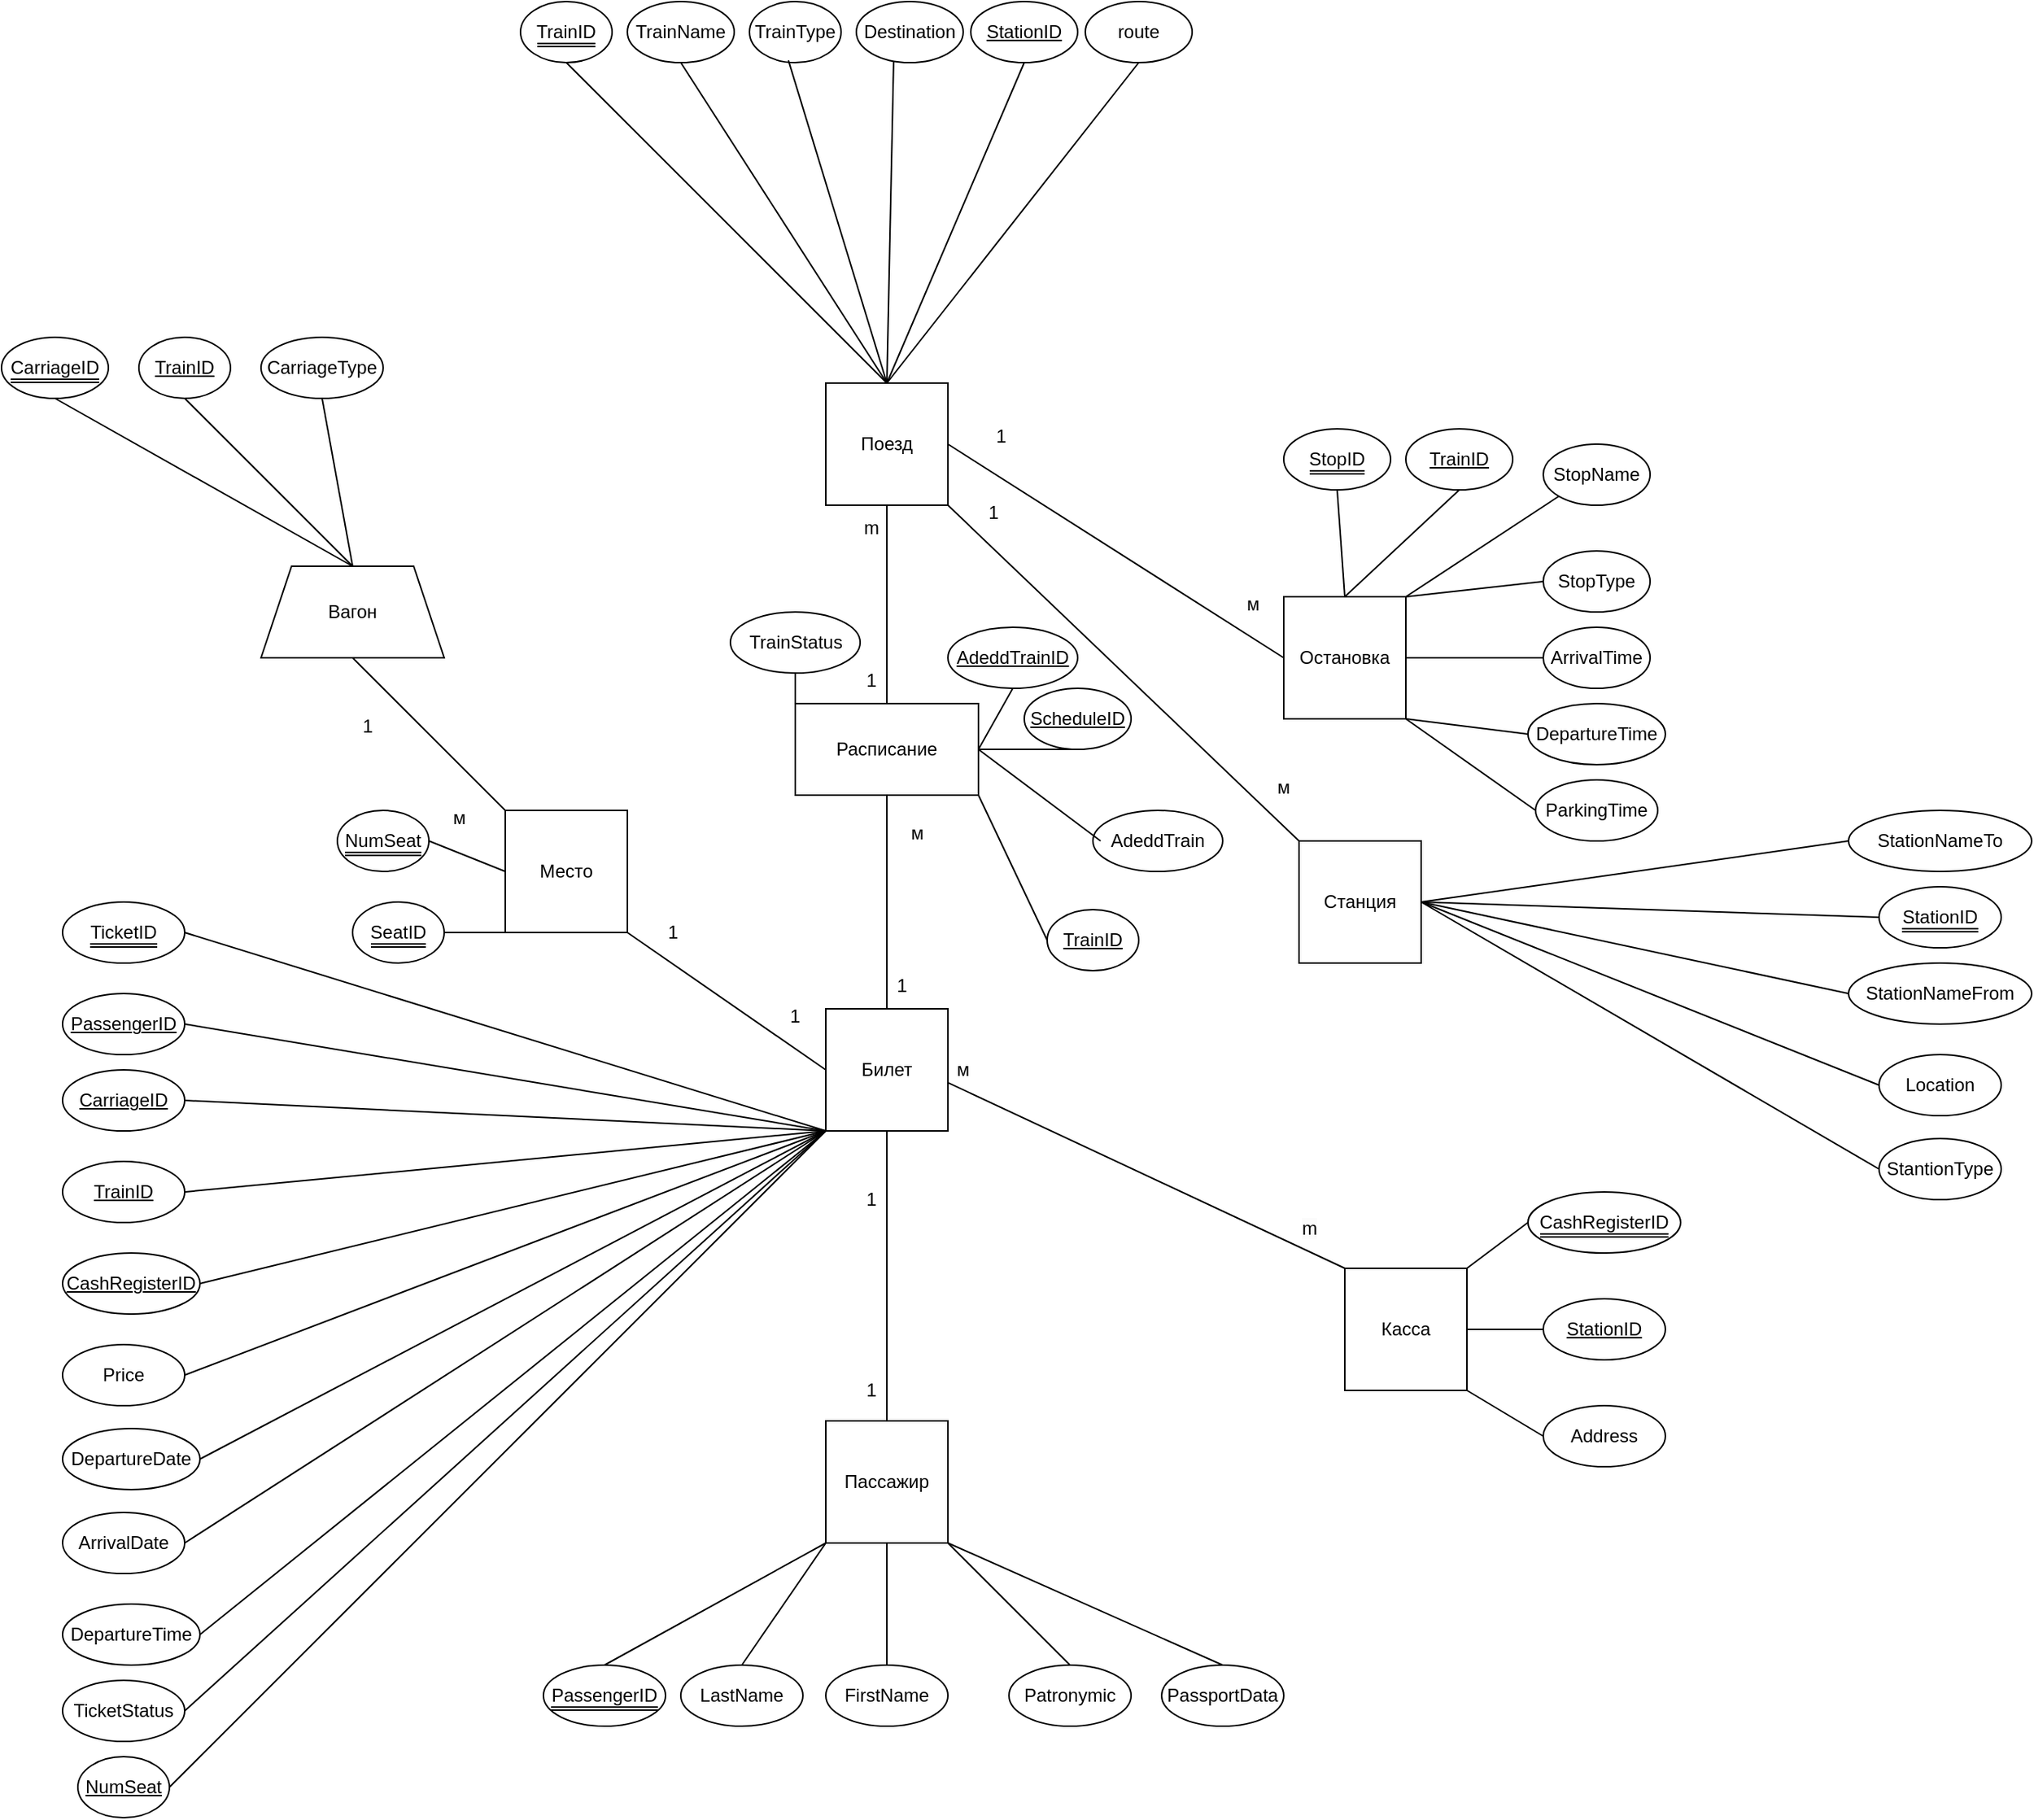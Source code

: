<mxfile version="21.3.0" type="device">
  <diagram name="Страница 1" id="U9eMBwSNaWhd92oO-qZ4">
    <mxGraphModel dx="755" dy="978" grid="1" gridSize="10" guides="1" tooltips="1" connect="1" arrows="1" fold="1" page="1" pageScale="1" pageWidth="2339" pageHeight="3300" math="0" shadow="0">
      <root>
        <mxCell id="0" />
        <mxCell id="1" parent="0" />
        <mxCell id="5m4GdKWQHqqGuJiY5jLK-1" value="Билет" style="whiteSpace=wrap;html=1;aspect=fixed;" parent="1" vertex="1">
          <mxGeometry x="1280" y="1110" width="80" height="80" as="geometry" />
        </mxCell>
        <mxCell id="5m4GdKWQHqqGuJiY5jLK-2" value="Касса" style="whiteSpace=wrap;html=1;aspect=fixed;" parent="1" vertex="1">
          <mxGeometry x="1620" y="1280" width="80" height="80" as="geometry" />
        </mxCell>
        <mxCell id="5m4GdKWQHqqGuJiY5jLK-5" value="Пассажир" style="whiteSpace=wrap;html=1;aspect=fixed;" parent="1" vertex="1">
          <mxGeometry x="1280" y="1380" width="80" height="80" as="geometry" />
        </mxCell>
        <mxCell id="5m4GdKWQHqqGuJiY5jLK-6" value="Поезд" style="whiteSpace=wrap;html=1;aspect=fixed;" parent="1" vertex="1">
          <mxGeometry x="1280" y="700" width="80" height="80" as="geometry" />
        </mxCell>
        <mxCell id="5m4GdKWQHqqGuJiY5jLK-8" value="" style="endArrow=none;html=1;rounded=0;entryX=0.995;entryY=0.602;entryDx=0;entryDy=0;exitX=0;exitY=0;exitDx=0;exitDy=0;entryPerimeter=0;" parent="1" source="5m4GdKWQHqqGuJiY5jLK-2" target="5m4GdKWQHqqGuJiY5jLK-1" edge="1">
          <mxGeometry width="50" height="50" relative="1" as="geometry">
            <mxPoint x="1220" y="1140" as="sourcePoint" />
            <mxPoint x="1270" y="1090" as="targetPoint" />
          </mxGeometry>
        </mxCell>
        <mxCell id="5m4GdKWQHqqGuJiY5jLK-11" value="" style="endArrow=none;html=1;rounded=0;entryX=0.5;entryY=1;entryDx=0;entryDy=0;exitX=0.5;exitY=0;exitDx=0;exitDy=0;" parent="1" source="5m4GdKWQHqqGuJiY5jLK-1" target="5m4GdKWQHqqGuJiY5jLK-6" edge="1">
          <mxGeometry width="50" height="50" relative="1" as="geometry">
            <mxPoint x="1220" y="1320" as="sourcePoint" />
            <mxPoint x="1270" y="1270" as="targetPoint" />
          </mxGeometry>
        </mxCell>
        <mxCell id="5m4GdKWQHqqGuJiY5jLK-12" value="Остановка" style="whiteSpace=wrap;html=1;aspect=fixed;" parent="1" vertex="1">
          <mxGeometry x="1580" y="840" width="80" height="80" as="geometry" />
        </mxCell>
        <mxCell id="5m4GdKWQHqqGuJiY5jLK-14" value="" style="endArrow=none;html=1;rounded=0;entryX=1;entryY=0.5;entryDx=0;entryDy=0;exitX=0;exitY=0.5;exitDx=0;exitDy=0;" parent="1" source="5m4GdKWQHqqGuJiY5jLK-12" target="5m4GdKWQHqqGuJiY5jLK-6" edge="1">
          <mxGeometry width="50" height="50" relative="1" as="geometry">
            <mxPoint x="1350" y="1190" as="sourcePoint" />
            <mxPoint x="1400" y="1140" as="targetPoint" />
          </mxGeometry>
        </mxCell>
        <mxCell id="5m4GdKWQHqqGuJiY5jLK-16" value="" style="endArrow=none;html=1;rounded=0;entryX=0.5;entryY=1;entryDx=0;entryDy=0;exitX=0.5;exitY=0;exitDx=0;exitDy=0;" parent="1" source="5m4GdKWQHqqGuJiY5jLK-5" target="5m4GdKWQHqqGuJiY5jLK-1" edge="1">
          <mxGeometry width="50" height="50" relative="1" as="geometry">
            <mxPoint x="1310" y="1220" as="sourcePoint" />
            <mxPoint x="1360" y="1170" as="targetPoint" />
          </mxGeometry>
        </mxCell>
        <mxCell id="5m4GdKWQHqqGuJiY5jLK-18" value="Станция" style="whiteSpace=wrap;html=1;aspect=fixed;" parent="1" vertex="1">
          <mxGeometry x="1590" y="1000" width="80" height="80" as="geometry" />
        </mxCell>
        <mxCell id="5m4GdKWQHqqGuJiY5jLK-22" value="" style="endArrow=none;html=1;rounded=0;entryX=0;entryY=0.5;entryDx=0;entryDy=0;exitX=1;exitY=1;exitDx=0;exitDy=0;" parent="1" source="5m4GdKWQHqqGuJiY5jLK-162" target="5m4GdKWQHqqGuJiY5jLK-1" edge="1">
          <mxGeometry width="50" height="50" relative="1" as="geometry">
            <mxPoint x="1020.0" y="920" as="sourcePoint" />
            <mxPoint x="1460" y="1100" as="targetPoint" />
          </mxGeometry>
        </mxCell>
        <mxCell id="5m4GdKWQHqqGuJiY5jLK-23" value="" style="endArrow=none;html=1;rounded=0;entryX=1;entryY=1;entryDx=0;entryDy=0;exitX=0;exitY=0;exitDx=0;exitDy=0;" parent="1" source="5m4GdKWQHqqGuJiY5jLK-18" target="5m4GdKWQHqqGuJiY5jLK-6" edge="1">
          <mxGeometry width="50" height="50" relative="1" as="geometry">
            <mxPoint x="1410" y="1150" as="sourcePoint" />
            <mxPoint x="1460" y="1100" as="targetPoint" />
          </mxGeometry>
        </mxCell>
        <mxCell id="5m4GdKWQHqqGuJiY5jLK-24" value="&lt;span style=&quot;border-bottom: 3px double;&lt;br/&gt;&quot;&gt;TrainID&lt;/span&gt;" style="ellipse;whiteSpace=wrap;html=1;strokeColor=default;" parent="1" vertex="1">
          <mxGeometry x="1080" y="450" width="60" height="40" as="geometry" />
        </mxCell>
        <mxCell id="5m4GdKWQHqqGuJiY5jLK-26" value="TrainName" style="ellipse;whiteSpace=wrap;html=1;" parent="1" vertex="1">
          <mxGeometry x="1150" y="450" width="70" height="40" as="geometry" />
        </mxCell>
        <mxCell id="5m4GdKWQHqqGuJiY5jLK-27" value="TrainType" style="ellipse;whiteSpace=wrap;html=1;" parent="1" vertex="1">
          <mxGeometry x="1230" y="450" width="60" height="40" as="geometry" />
        </mxCell>
        <mxCell id="5m4GdKWQHqqGuJiY5jLK-28" value="Destination" style="ellipse;whiteSpace=wrap;html=1;" parent="1" vertex="1">
          <mxGeometry x="1300" y="450" width="70" height="40" as="geometry" />
        </mxCell>
        <mxCell id="5m4GdKWQHqqGuJiY5jLK-29" value="" style="endArrow=none;html=1;rounded=0;entryX=0.5;entryY=1;entryDx=0;entryDy=0;exitX=0.5;exitY=0;exitDx=0;exitDy=0;" parent="1" source="5m4GdKWQHqqGuJiY5jLK-6" target="5m4GdKWQHqqGuJiY5jLK-26" edge="1">
          <mxGeometry width="50" height="50" relative="1" as="geometry">
            <mxPoint x="1300" y="760" as="sourcePoint" />
            <mxPoint x="1350" y="710" as="targetPoint" />
          </mxGeometry>
        </mxCell>
        <mxCell id="5m4GdKWQHqqGuJiY5jLK-30" value="" style="endArrow=none;html=1;rounded=0;entryX=0.5;entryY=1;entryDx=0;entryDy=0;exitX=0.5;exitY=0;exitDx=0;exitDy=0;" parent="1" source="5m4GdKWQHqqGuJiY5jLK-6" target="5m4GdKWQHqqGuJiY5jLK-24" edge="1">
          <mxGeometry width="50" height="50" relative="1" as="geometry">
            <mxPoint x="1320" y="840" as="sourcePoint" />
            <mxPoint x="1360" y="720" as="targetPoint" />
          </mxGeometry>
        </mxCell>
        <mxCell id="5m4GdKWQHqqGuJiY5jLK-31" value="" style="endArrow=none;html=1;rounded=0;entryX=0.425;entryY=0.964;entryDx=0;entryDy=0;entryPerimeter=0;exitX=0.5;exitY=0;exitDx=0;exitDy=0;" parent="1" source="5m4GdKWQHqqGuJiY5jLK-6" target="5m4GdKWQHqqGuJiY5jLK-27" edge="1">
          <mxGeometry width="50" height="50" relative="1" as="geometry">
            <mxPoint x="1320" y="780" as="sourcePoint" />
            <mxPoint x="1370" y="730" as="targetPoint" />
          </mxGeometry>
        </mxCell>
        <mxCell id="5m4GdKWQHqqGuJiY5jLK-32" value="" style="endArrow=none;html=1;rounded=0;entryX=0.349;entryY=0.982;entryDx=0;entryDy=0;entryPerimeter=0;exitX=0.5;exitY=0;exitDx=0;exitDy=0;" parent="1" source="5m4GdKWQHqqGuJiY5jLK-6" target="5m4GdKWQHqqGuJiY5jLK-28" edge="1">
          <mxGeometry width="50" height="50" relative="1" as="geometry">
            <mxPoint x="1330" y="790" as="sourcePoint" />
            <mxPoint x="1380" y="740" as="targetPoint" />
          </mxGeometry>
        </mxCell>
        <mxCell id="5m4GdKWQHqqGuJiY5jLK-34" value="&lt;u&gt;TrainID&lt;/u&gt;" style="ellipse;whiteSpace=wrap;html=1;" parent="1" vertex="1">
          <mxGeometry x="830" y="670" width="60" height="40" as="geometry" />
        </mxCell>
        <mxCell id="5m4GdKWQHqqGuJiY5jLK-35" value="&lt;span style=&quot;border-bottom: 3px double;&lt;br/&gt;&quot;&gt;CarriageID&lt;/span&gt;" style="ellipse;whiteSpace=wrap;html=1;" parent="1" vertex="1">
          <mxGeometry x="740" y="670" width="70" height="40" as="geometry" />
        </mxCell>
        <mxCell id="5m4GdKWQHqqGuJiY5jLK-36" value="CarriageType" style="ellipse;whiteSpace=wrap;html=1;" parent="1" vertex="1">
          <mxGeometry x="910" y="670" width="80" height="40" as="geometry" />
        </mxCell>
        <mxCell id="5m4GdKWQHqqGuJiY5jLK-37" value="&lt;span style=&quot;border-bottom: 3px double;&lt;br/&gt;&quot;&gt;NumSeat&lt;/span&gt;" style="ellipse;whiteSpace=wrap;html=1;" parent="1" vertex="1">
          <mxGeometry x="960" y="980" width="60" height="40" as="geometry" />
        </mxCell>
        <mxCell id="5m4GdKWQHqqGuJiY5jLK-38" value="" style="endArrow=none;html=1;rounded=0;entryX=0.5;entryY=1;entryDx=0;entryDy=0;exitX=0.5;exitY=0;exitDx=0;exitDy=0;" parent="1" source="5m4GdKWQHqqGuJiY5jLK-136" target="5m4GdKWQHqqGuJiY5jLK-35" edge="1">
          <mxGeometry width="50" height="50" relative="1" as="geometry">
            <mxPoint x="960" y="840" as="sourcePoint" />
            <mxPoint x="1010" y="790" as="targetPoint" />
          </mxGeometry>
        </mxCell>
        <mxCell id="5m4GdKWQHqqGuJiY5jLK-39" value="" style="endArrow=none;html=1;rounded=0;entryX=0.5;entryY=1;entryDx=0;entryDy=0;exitX=0.5;exitY=0;exitDx=0;exitDy=0;" parent="1" source="5m4GdKWQHqqGuJiY5jLK-136" target="5m4GdKWQHqqGuJiY5jLK-34" edge="1">
          <mxGeometry width="50" height="50" relative="1" as="geometry">
            <mxPoint x="970" y="850" as="sourcePoint" />
            <mxPoint x="1020" y="800" as="targetPoint" />
          </mxGeometry>
        </mxCell>
        <mxCell id="5m4GdKWQHqqGuJiY5jLK-40" value="" style="endArrow=none;html=1;rounded=0;entryX=0.5;entryY=1;entryDx=0;entryDy=0;exitX=0.5;exitY=0;exitDx=0;exitDy=0;" parent="1" source="5m4GdKWQHqqGuJiY5jLK-136" target="5m4GdKWQHqqGuJiY5jLK-36" edge="1">
          <mxGeometry width="50" height="50" relative="1" as="geometry">
            <mxPoint x="980" y="860" as="sourcePoint" />
            <mxPoint x="1030" y="810" as="targetPoint" />
          </mxGeometry>
        </mxCell>
        <mxCell id="5m4GdKWQHqqGuJiY5jLK-41" value="" style="endArrow=none;html=1;rounded=0;entryX=1;entryY=0.5;entryDx=0;entryDy=0;exitX=0;exitY=0.5;exitDx=0;exitDy=0;" parent="1" source="5m4GdKWQHqqGuJiY5jLK-162" target="5m4GdKWQHqqGuJiY5jLK-37" edge="1">
          <mxGeometry width="50" height="50" relative="1" as="geometry">
            <mxPoint x="990" y="870" as="sourcePoint" />
            <mxPoint x="1040" y="820" as="targetPoint" />
          </mxGeometry>
        </mxCell>
        <mxCell id="5m4GdKWQHqqGuJiY5jLK-43" value="&lt;span style=&quot;border-bottom: 3px double;&lt;br/&gt;&quot;&gt;StopID&lt;/span&gt;" style="ellipse;whiteSpace=wrap;html=1;" parent="1" vertex="1">
          <mxGeometry x="1580" y="730" width="70" height="40" as="geometry" />
        </mxCell>
        <mxCell id="5m4GdKWQHqqGuJiY5jLK-44" value="StopName" style="ellipse;whiteSpace=wrap;html=1;" parent="1" vertex="1">
          <mxGeometry x="1750" y="740" width="70" height="40" as="geometry" />
        </mxCell>
        <mxCell id="5m4GdKWQHqqGuJiY5jLK-45" value="&lt;u&gt;TrainID&lt;/u&gt;" style="ellipse;whiteSpace=wrap;html=1;" parent="1" vertex="1">
          <mxGeometry x="1660" y="730" width="70" height="40" as="geometry" />
        </mxCell>
        <mxCell id="5m4GdKWQHqqGuJiY5jLK-46" value="StopType" style="ellipse;whiteSpace=wrap;html=1;" parent="1" vertex="1">
          <mxGeometry x="1750" y="810" width="70" height="40" as="geometry" />
        </mxCell>
        <mxCell id="5m4GdKWQHqqGuJiY5jLK-47" value="ArrivalTime" style="ellipse;whiteSpace=wrap;html=1;" parent="1" vertex="1">
          <mxGeometry x="1750" y="860" width="70" height="40" as="geometry" />
        </mxCell>
        <mxCell id="5m4GdKWQHqqGuJiY5jLK-48" value="ParkingTime" style="ellipse;whiteSpace=wrap;html=1;" parent="1" vertex="1">
          <mxGeometry x="1745" y="960" width="80" height="40" as="geometry" />
        </mxCell>
        <mxCell id="5m4GdKWQHqqGuJiY5jLK-49" value="DepartureTime" style="ellipse;whiteSpace=wrap;html=1;" parent="1" vertex="1">
          <mxGeometry x="1740" y="910" width="90" height="40" as="geometry" />
        </mxCell>
        <mxCell id="5m4GdKWQHqqGuJiY5jLK-51" value="" style="endArrow=none;html=1;rounded=0;entryX=0.5;entryY=1;entryDx=0;entryDy=0;exitX=0.5;exitY=0;exitDx=0;exitDy=0;" parent="1" source="5m4GdKWQHqqGuJiY5jLK-12" target="5m4GdKWQHqqGuJiY5jLK-43" edge="1">
          <mxGeometry width="50" height="50" relative="1" as="geometry">
            <mxPoint x="1670" y="920" as="sourcePoint" />
            <mxPoint x="1720" y="870" as="targetPoint" />
          </mxGeometry>
        </mxCell>
        <mxCell id="5m4GdKWQHqqGuJiY5jLK-52" value="" style="endArrow=none;html=1;rounded=0;entryX=0.5;entryY=1;entryDx=0;entryDy=0;exitX=0.5;exitY=0;exitDx=0;exitDy=0;" parent="1" source="5m4GdKWQHqqGuJiY5jLK-12" target="5m4GdKWQHqqGuJiY5jLK-45" edge="1">
          <mxGeometry width="50" height="50" relative="1" as="geometry">
            <mxPoint x="1680" y="930" as="sourcePoint" />
            <mxPoint x="1730" y="880" as="targetPoint" />
          </mxGeometry>
        </mxCell>
        <mxCell id="5m4GdKWQHqqGuJiY5jLK-53" value="" style="endArrow=none;html=1;rounded=0;entryX=0;entryY=1;entryDx=0;entryDy=0;exitX=1;exitY=0;exitDx=0;exitDy=0;" parent="1" source="5m4GdKWQHqqGuJiY5jLK-12" target="5m4GdKWQHqqGuJiY5jLK-44" edge="1">
          <mxGeometry width="50" height="50" relative="1" as="geometry">
            <mxPoint x="1690" y="933" as="sourcePoint" />
            <mxPoint x="1740" y="883" as="targetPoint" />
          </mxGeometry>
        </mxCell>
        <mxCell id="5m4GdKWQHqqGuJiY5jLK-54" value="" style="endArrow=none;html=1;rounded=0;entryX=0;entryY=0.5;entryDx=0;entryDy=0;exitX=1;exitY=0.5;exitDx=0;exitDy=0;" parent="1" source="5m4GdKWQHqqGuJiY5jLK-12" target="5m4GdKWQHqqGuJiY5jLK-47" edge="1">
          <mxGeometry width="50" height="50" relative="1" as="geometry">
            <mxPoint x="1700" y="950" as="sourcePoint" />
            <mxPoint x="1750" y="900" as="targetPoint" />
          </mxGeometry>
        </mxCell>
        <mxCell id="5m4GdKWQHqqGuJiY5jLK-55" value="" style="endArrow=none;html=1;rounded=0;entryX=0;entryY=0.5;entryDx=0;entryDy=0;exitX=1;exitY=1;exitDx=0;exitDy=0;" parent="1" source="5m4GdKWQHqqGuJiY5jLK-12" target="5m4GdKWQHqqGuJiY5jLK-49" edge="1">
          <mxGeometry width="50" height="50" relative="1" as="geometry">
            <mxPoint x="1710" y="960" as="sourcePoint" />
            <mxPoint x="1760" y="910" as="targetPoint" />
          </mxGeometry>
        </mxCell>
        <mxCell id="5m4GdKWQHqqGuJiY5jLK-56" value="" style="endArrow=none;html=1;rounded=0;entryX=0;entryY=0.5;entryDx=0;entryDy=0;exitX=1;exitY=0;exitDx=0;exitDy=0;" parent="1" source="5m4GdKWQHqqGuJiY5jLK-12" target="5m4GdKWQHqqGuJiY5jLK-46" edge="1">
          <mxGeometry width="50" height="50" relative="1" as="geometry">
            <mxPoint x="1680" y="860" as="sourcePoint" />
            <mxPoint x="1730" y="810" as="targetPoint" />
          </mxGeometry>
        </mxCell>
        <mxCell id="5m4GdKWQHqqGuJiY5jLK-57" value="" style="endArrow=none;html=1;rounded=0;entryX=0;entryY=0.5;entryDx=0;entryDy=0;exitX=1;exitY=1;exitDx=0;exitDy=0;" parent="1" source="5m4GdKWQHqqGuJiY5jLK-12" target="5m4GdKWQHqqGuJiY5jLK-48" edge="1">
          <mxGeometry width="50" height="50" relative="1" as="geometry">
            <mxPoint x="1660" y="930" as="sourcePoint" />
            <mxPoint x="1710" y="910" as="targetPoint" />
          </mxGeometry>
        </mxCell>
        <mxCell id="5m4GdKWQHqqGuJiY5jLK-59" value="&lt;span style=&quot;border-bottom: 3px double;&lt;br/&gt;&quot;&gt;StationID&lt;/span&gt;" style="ellipse;whiteSpace=wrap;html=1;" parent="1" vertex="1">
          <mxGeometry x="1970" y="1030" width="80" height="40" as="geometry" />
        </mxCell>
        <mxCell id="5m4GdKWQHqqGuJiY5jLK-60" value="StationNameFrom" style="ellipse;whiteSpace=wrap;html=1;" parent="1" vertex="1">
          <mxGeometry x="1950" y="1080" width="120" height="40" as="geometry" />
        </mxCell>
        <mxCell id="5m4GdKWQHqqGuJiY5jLK-61" value="Location" style="ellipse;whiteSpace=wrap;html=1;" parent="1" vertex="1">
          <mxGeometry x="1970" y="1140" width="80" height="40" as="geometry" />
        </mxCell>
        <mxCell id="5m4GdKWQHqqGuJiY5jLK-62" value="" style="endArrow=none;html=1;rounded=0;entryX=0;entryY=0.5;entryDx=0;entryDy=0;exitX=1;exitY=0.5;exitDx=0;exitDy=0;" parent="1" source="5m4GdKWQHqqGuJiY5jLK-18" target="5m4GdKWQHqqGuJiY5jLK-59" edge="1">
          <mxGeometry width="50" height="50" relative="1" as="geometry">
            <mxPoint x="1640" y="1130" as="sourcePoint" />
            <mxPoint x="1690" y="1080" as="targetPoint" />
          </mxGeometry>
        </mxCell>
        <mxCell id="5m4GdKWQHqqGuJiY5jLK-63" value="" style="endArrow=none;html=1;rounded=0;entryX=0;entryY=0.5;entryDx=0;entryDy=0;exitX=1;exitY=0.5;exitDx=0;exitDy=0;" parent="1" source="5m4GdKWQHqqGuJiY5jLK-18" target="5m4GdKWQHqqGuJiY5jLK-60" edge="1">
          <mxGeometry width="50" height="50" relative="1" as="geometry">
            <mxPoint x="1650" y="1140" as="sourcePoint" />
            <mxPoint x="1700" y="1090" as="targetPoint" />
          </mxGeometry>
        </mxCell>
        <mxCell id="5m4GdKWQHqqGuJiY5jLK-64" value="" style="endArrow=none;html=1;rounded=0;entryX=0;entryY=0.5;entryDx=0;entryDy=0;exitX=1;exitY=0.5;exitDx=0;exitDy=0;" parent="1" source="5m4GdKWQHqqGuJiY5jLK-18" target="5m4GdKWQHqqGuJiY5jLK-61" edge="1">
          <mxGeometry width="50" height="50" relative="1" as="geometry">
            <mxPoint x="1660" y="1150" as="sourcePoint" />
            <mxPoint x="1710" y="1100" as="targetPoint" />
          </mxGeometry>
        </mxCell>
        <mxCell id="5m4GdKWQHqqGuJiY5jLK-67" value="&lt;u&gt;StationID&lt;/u&gt;" style="ellipse;whiteSpace=wrap;html=1;" parent="1" vertex="1">
          <mxGeometry x="1750" y="1300" width="80" height="40" as="geometry" />
        </mxCell>
        <mxCell id="5m4GdKWQHqqGuJiY5jLK-68" value="&lt;span style=&quot;border-bottom: 3px double;&lt;br/&gt;&quot;&gt;CashRegisterID&lt;/span&gt;" style="ellipse;whiteSpace=wrap;html=1;" parent="1" vertex="1">
          <mxGeometry x="1740" y="1230" width="100" height="40" as="geometry" />
        </mxCell>
        <mxCell id="5m4GdKWQHqqGuJiY5jLK-69" value="Address" style="ellipse;whiteSpace=wrap;html=1;" parent="1" vertex="1">
          <mxGeometry x="1750" y="1370" width="80" height="40" as="geometry" />
        </mxCell>
        <mxCell id="5m4GdKWQHqqGuJiY5jLK-70" value="" style="endArrow=none;html=1;rounded=0;entryX=0;entryY=0.5;entryDx=0;entryDy=0;" parent="1" target="5m4GdKWQHqqGuJiY5jLK-68" edge="1">
          <mxGeometry width="50" height="50" relative="1" as="geometry">
            <mxPoint x="1700" y="1280" as="sourcePoint" />
            <mxPoint x="1660" y="1250" as="targetPoint" />
          </mxGeometry>
        </mxCell>
        <mxCell id="5m4GdKWQHqqGuJiY5jLK-71" value="" style="endArrow=none;html=1;rounded=0;entryX=0;entryY=0.5;entryDx=0;entryDy=0;exitX=1;exitY=0.5;exitDx=0;exitDy=0;" parent="1" target="5m4GdKWQHqqGuJiY5jLK-67" edge="1">
          <mxGeometry width="50" height="50" relative="1" as="geometry">
            <mxPoint x="1700" y="1320" as="sourcePoint" />
            <mxPoint x="1670" y="1260" as="targetPoint" />
          </mxGeometry>
        </mxCell>
        <mxCell id="5m4GdKWQHqqGuJiY5jLK-72" value="" style="endArrow=none;html=1;rounded=0;entryX=0;entryY=0.5;entryDx=0;entryDy=0;exitX=1;exitY=1;exitDx=0;exitDy=0;" parent="1" target="5m4GdKWQHqqGuJiY5jLK-69" edge="1">
          <mxGeometry width="50" height="50" relative="1" as="geometry">
            <mxPoint x="1700" y="1360" as="sourcePoint" />
            <mxPoint x="1680" y="1270" as="targetPoint" />
          </mxGeometry>
        </mxCell>
        <mxCell id="5m4GdKWQHqqGuJiY5jLK-73" value="PassportData" style="ellipse;whiteSpace=wrap;html=1;" parent="1" vertex="1">
          <mxGeometry x="1500" y="1540" width="80" height="40" as="geometry" />
        </mxCell>
        <mxCell id="5m4GdKWQHqqGuJiY5jLK-74" value="&lt;span style=&quot;border-bottom: 3px double;&lt;br/&gt;&quot;&gt;PassengerID&lt;/span&gt;" style="ellipse;whiteSpace=wrap;html=1;" parent="1" vertex="1">
          <mxGeometry x="1095" y="1540" width="80" height="40" as="geometry" />
        </mxCell>
        <mxCell id="5m4GdKWQHqqGuJiY5jLK-75" value="LastName" style="ellipse;whiteSpace=wrap;html=1;" parent="1" vertex="1">
          <mxGeometry x="1185" y="1540" width="80" height="40" as="geometry" />
        </mxCell>
        <mxCell id="5m4GdKWQHqqGuJiY5jLK-76" value="FirstName" style="ellipse;whiteSpace=wrap;html=1;" parent="1" vertex="1">
          <mxGeometry x="1280" y="1540" width="80" height="40" as="geometry" />
        </mxCell>
        <mxCell id="5m4GdKWQHqqGuJiY5jLK-77" value="Patronymic" style="ellipse;whiteSpace=wrap;html=1;" parent="1" vertex="1">
          <mxGeometry x="1400" y="1540" width="80" height="40" as="geometry" />
        </mxCell>
        <mxCell id="5m4GdKWQHqqGuJiY5jLK-78" value="" style="endArrow=none;html=1;rounded=0;entryX=0;entryY=1;entryDx=0;entryDy=0;exitX=0.5;exitY=0;exitDx=0;exitDy=0;" parent="1" source="5m4GdKWQHqqGuJiY5jLK-74" target="5m4GdKWQHqqGuJiY5jLK-5" edge="1">
          <mxGeometry width="50" height="50" relative="1" as="geometry">
            <mxPoint x="1150" y="1450" as="sourcePoint" />
            <mxPoint x="1200" y="1400" as="targetPoint" />
          </mxGeometry>
        </mxCell>
        <mxCell id="5m4GdKWQHqqGuJiY5jLK-79" value="" style="endArrow=none;html=1;rounded=0;entryX=0;entryY=1;entryDx=0;entryDy=0;exitX=0.5;exitY=0;exitDx=0;exitDy=0;" parent="1" source="5m4GdKWQHqqGuJiY5jLK-75" target="5m4GdKWQHqqGuJiY5jLK-5" edge="1">
          <mxGeometry width="50" height="50" relative="1" as="geometry">
            <mxPoint x="1215" y="1450" as="sourcePoint" />
            <mxPoint x="1265" y="1400" as="targetPoint" />
          </mxGeometry>
        </mxCell>
        <mxCell id="5m4GdKWQHqqGuJiY5jLK-80" value="" style="endArrow=none;html=1;rounded=0;entryX=0.5;entryY=1;entryDx=0;entryDy=0;exitX=0.5;exitY=0;exitDx=0;exitDy=0;" parent="1" source="5m4GdKWQHqqGuJiY5jLK-76" target="5m4GdKWQHqqGuJiY5jLK-5" edge="1">
          <mxGeometry width="50" height="50" relative="1" as="geometry">
            <mxPoint x="1170" y="1470" as="sourcePoint" />
            <mxPoint x="1220" y="1420" as="targetPoint" />
          </mxGeometry>
        </mxCell>
        <mxCell id="5m4GdKWQHqqGuJiY5jLK-81" value="" style="endArrow=none;html=1;rounded=0;entryX=1;entryY=1;entryDx=0;entryDy=0;exitX=0.5;exitY=0;exitDx=0;exitDy=0;" parent="1" source="5m4GdKWQHqqGuJiY5jLK-77" target="5m4GdKWQHqqGuJiY5jLK-5" edge="1">
          <mxGeometry width="50" height="50" relative="1" as="geometry">
            <mxPoint x="1180" y="1480" as="sourcePoint" />
            <mxPoint x="1230" y="1430" as="targetPoint" />
          </mxGeometry>
        </mxCell>
        <mxCell id="5m4GdKWQHqqGuJiY5jLK-82" value="" style="endArrow=none;html=1;rounded=0;entryX=1;entryY=1;entryDx=0;entryDy=0;exitX=0.5;exitY=0;exitDx=0;exitDy=0;" parent="1" source="5m4GdKWQHqqGuJiY5jLK-73" target="5m4GdKWQHqqGuJiY5jLK-5" edge="1">
          <mxGeometry width="50" height="50" relative="1" as="geometry">
            <mxPoint x="1190" y="1490" as="sourcePoint" />
            <mxPoint x="1240" y="1440" as="targetPoint" />
          </mxGeometry>
        </mxCell>
        <mxCell id="5m4GdKWQHqqGuJiY5jLK-83" value="&lt;span style=&quot;border-bottom: 3px double;&lt;br/&gt;&quot;&gt;TicketID&lt;/span&gt;" style="ellipse;whiteSpace=wrap;html=1;" parent="1" vertex="1">
          <mxGeometry x="780" y="1040" width="80" height="40" as="geometry" />
        </mxCell>
        <mxCell id="5m4GdKWQHqqGuJiY5jLK-84" value="&lt;u&gt;PassengerID&lt;/u&gt;" style="ellipse;whiteSpace=wrap;html=1;" parent="1" vertex="1">
          <mxGeometry x="780" y="1100" width="80" height="40" as="geometry" />
        </mxCell>
        <mxCell id="5m4GdKWQHqqGuJiY5jLK-85" value="&lt;u&gt;CarriageID&lt;/u&gt;" style="ellipse;whiteSpace=wrap;html=1;" parent="1" vertex="1">
          <mxGeometry x="780" y="1150" width="80" height="40" as="geometry" />
        </mxCell>
        <mxCell id="5m4GdKWQHqqGuJiY5jLK-86" value="DepartureTime" style="ellipse;whiteSpace=wrap;html=1;" parent="1" vertex="1">
          <mxGeometry x="780" y="1500" width="90" height="40" as="geometry" />
        </mxCell>
        <mxCell id="5m4GdKWQHqqGuJiY5jLK-87" value="ArrivalDate" style="ellipse;whiteSpace=wrap;html=1;" parent="1" vertex="1">
          <mxGeometry x="780" y="1440" width="80" height="40" as="geometry" />
        </mxCell>
        <mxCell id="5m4GdKWQHqqGuJiY5jLK-88" value="DepartureDate" style="ellipse;whiteSpace=wrap;html=1;" parent="1" vertex="1">
          <mxGeometry x="780" y="1385" width="90" height="40" as="geometry" />
        </mxCell>
        <mxCell id="5m4GdKWQHqqGuJiY5jLK-89" value="&lt;u&gt;TrainID&lt;/u&gt;" style="ellipse;whiteSpace=wrap;html=1;" parent="1" vertex="1">
          <mxGeometry x="780" y="1210" width="80" height="40" as="geometry" />
        </mxCell>
        <mxCell id="5m4GdKWQHqqGuJiY5jLK-90" value="&lt;u&gt;CashRegisterID&lt;/u&gt;" style="ellipse;whiteSpace=wrap;html=1;" parent="1" vertex="1">
          <mxGeometry x="780" y="1270" width="90" height="40" as="geometry" />
        </mxCell>
        <mxCell id="5m4GdKWQHqqGuJiY5jLK-91" value="Price" style="ellipse;whiteSpace=wrap;html=1;" parent="1" vertex="1">
          <mxGeometry x="780" y="1330" width="80" height="40" as="geometry" />
        </mxCell>
        <mxCell id="5m4GdKWQHqqGuJiY5jLK-92" value="" style="endArrow=none;html=1;rounded=0;entryX=0;entryY=1;entryDx=0;entryDy=0;exitX=1;exitY=0.5;exitDx=0;exitDy=0;" parent="1" source="5m4GdKWQHqqGuJiY5jLK-83" target="5m4GdKWQHqqGuJiY5jLK-1" edge="1">
          <mxGeometry width="50" height="50" relative="1" as="geometry">
            <mxPoint x="1090" y="1120" as="sourcePoint" />
            <mxPoint x="1140" y="1070" as="targetPoint" />
          </mxGeometry>
        </mxCell>
        <mxCell id="5m4GdKWQHqqGuJiY5jLK-93" value="" style="endArrow=none;html=1;rounded=0;entryX=0;entryY=1;entryDx=0;entryDy=0;exitX=1;exitY=0.5;exitDx=0;exitDy=0;" parent="1" source="5m4GdKWQHqqGuJiY5jLK-84" target="5m4GdKWQHqqGuJiY5jLK-1" edge="1">
          <mxGeometry width="50" height="50" relative="1" as="geometry">
            <mxPoint x="1100" y="1130" as="sourcePoint" />
            <mxPoint x="1150" y="1080" as="targetPoint" />
          </mxGeometry>
        </mxCell>
        <mxCell id="5m4GdKWQHqqGuJiY5jLK-94" value="" style="endArrow=none;html=1;rounded=0;entryX=0;entryY=1;entryDx=0;entryDy=0;exitX=1;exitY=0.5;exitDx=0;exitDy=0;" parent="1" source="5m4GdKWQHqqGuJiY5jLK-85" target="5m4GdKWQHqqGuJiY5jLK-1" edge="1">
          <mxGeometry width="50" height="50" relative="1" as="geometry">
            <mxPoint x="1110" y="1140" as="sourcePoint" />
            <mxPoint x="1160" y="1090" as="targetPoint" />
          </mxGeometry>
        </mxCell>
        <mxCell id="5m4GdKWQHqqGuJiY5jLK-95" value="" style="endArrow=none;html=1;rounded=0;entryX=0;entryY=1;entryDx=0;entryDy=0;exitX=1;exitY=0.5;exitDx=0;exitDy=0;" parent="1" source="5m4GdKWQHqqGuJiY5jLK-86" target="5m4GdKWQHqqGuJiY5jLK-1" edge="1">
          <mxGeometry width="50" height="50" relative="1" as="geometry">
            <mxPoint x="1120" y="1150" as="sourcePoint" />
            <mxPoint x="1170" y="1100" as="targetPoint" />
          </mxGeometry>
        </mxCell>
        <mxCell id="5m4GdKWQHqqGuJiY5jLK-96" value="" style="endArrow=none;html=1;rounded=0;entryX=0;entryY=1;entryDx=0;entryDy=0;exitX=1;exitY=0.5;exitDx=0;exitDy=0;" parent="1" source="5m4GdKWQHqqGuJiY5jLK-89" target="5m4GdKWQHqqGuJiY5jLK-1" edge="1">
          <mxGeometry width="50" height="50" relative="1" as="geometry">
            <mxPoint x="1130" y="1160" as="sourcePoint" />
            <mxPoint x="1180" y="1110" as="targetPoint" />
          </mxGeometry>
        </mxCell>
        <mxCell id="5m4GdKWQHqqGuJiY5jLK-97" value="" style="endArrow=none;html=1;rounded=0;entryX=0;entryY=1;entryDx=0;entryDy=0;exitX=1;exitY=0.5;exitDx=0;exitDy=0;" parent="1" source="5m4GdKWQHqqGuJiY5jLK-90" target="5m4GdKWQHqqGuJiY5jLK-1" edge="1">
          <mxGeometry width="50" height="50" relative="1" as="geometry">
            <mxPoint x="1140" y="1170" as="sourcePoint" />
            <mxPoint x="1190" y="1120" as="targetPoint" />
          </mxGeometry>
        </mxCell>
        <mxCell id="5m4GdKWQHqqGuJiY5jLK-98" value="" style="endArrow=none;html=1;rounded=0;entryX=0;entryY=1;entryDx=0;entryDy=0;exitX=1;exitY=0.5;exitDx=0;exitDy=0;" parent="1" source="5m4GdKWQHqqGuJiY5jLK-91" target="5m4GdKWQHqqGuJiY5jLK-1" edge="1">
          <mxGeometry width="50" height="50" relative="1" as="geometry">
            <mxPoint x="1150" y="1180" as="sourcePoint" />
            <mxPoint x="1200" y="1130" as="targetPoint" />
          </mxGeometry>
        </mxCell>
        <mxCell id="5m4GdKWQHqqGuJiY5jLK-99" value="" style="endArrow=none;html=1;rounded=0;entryX=0;entryY=1;entryDx=0;entryDy=0;exitX=1;exitY=0.5;exitDx=0;exitDy=0;" parent="1" source="5m4GdKWQHqqGuJiY5jLK-88" target="5m4GdKWQHqqGuJiY5jLK-1" edge="1">
          <mxGeometry width="50" height="50" relative="1" as="geometry">
            <mxPoint x="1160" y="1190" as="sourcePoint" />
            <mxPoint x="1210" y="1140" as="targetPoint" />
          </mxGeometry>
        </mxCell>
        <mxCell id="5m4GdKWQHqqGuJiY5jLK-100" value="" style="endArrow=none;html=1;rounded=0;entryX=0;entryY=1;entryDx=0;entryDy=0;exitX=1;exitY=0.5;exitDx=0;exitDy=0;" parent="1" source="5m4GdKWQHqqGuJiY5jLK-87" target="5m4GdKWQHqqGuJiY5jLK-1" edge="1">
          <mxGeometry width="50" height="50" relative="1" as="geometry">
            <mxPoint x="1170" y="1200" as="sourcePoint" />
            <mxPoint x="1220" y="1150" as="targetPoint" />
          </mxGeometry>
        </mxCell>
        <mxCell id="5m4GdKWQHqqGuJiY5jLK-105" value="1" style="text;html=1;strokeColor=none;fillColor=none;align=center;verticalAlign=middle;whiteSpace=wrap;rounded=0;" parent="1" vertex="1">
          <mxGeometry x="1280" y="880" width="60" height="30" as="geometry" />
        </mxCell>
        <mxCell id="5m4GdKWQHqqGuJiY5jLK-106" value="1" style="text;html=1;strokeColor=none;fillColor=none;align=center;verticalAlign=middle;whiteSpace=wrap;rounded=0;" parent="1" vertex="1">
          <mxGeometry x="1365" y="720" width="60" height="30" as="geometry" />
        </mxCell>
        <mxCell id="5m4GdKWQHqqGuJiY5jLK-107" value="1" style="text;html=1;strokeColor=none;fillColor=none;align=center;verticalAlign=middle;whiteSpace=wrap;rounded=0;" parent="1" vertex="1">
          <mxGeometry x="1280" y="1220" width="60" height="30" as="geometry" />
        </mxCell>
        <mxCell id="5m4GdKWQHqqGuJiY5jLK-108" value="1" style="text;html=1;strokeColor=none;fillColor=none;align=center;verticalAlign=middle;whiteSpace=wrap;rounded=0;" parent="1" vertex="1">
          <mxGeometry x="1280" y="1345" width="60" height="30" as="geometry" />
        </mxCell>
        <mxCell id="5m4GdKWQHqqGuJiY5jLK-110" value="м" style="text;html=1;strokeColor=none;fillColor=none;align=center;verticalAlign=middle;whiteSpace=wrap;rounded=0;" parent="1" vertex="1">
          <mxGeometry x="1010" y="970" width="60" height="30" as="geometry" />
        </mxCell>
        <mxCell id="5m4GdKWQHqqGuJiY5jLK-111" value="1" style="text;html=1;strokeColor=none;fillColor=none;align=center;verticalAlign=middle;whiteSpace=wrap;rounded=0;" parent="1" vertex="1">
          <mxGeometry x="1230" y="1100" width="60" height="30" as="geometry" />
        </mxCell>
        <mxCell id="5m4GdKWQHqqGuJiY5jLK-112" value="1" style="text;html=1;strokeColor=none;fillColor=none;align=center;verticalAlign=middle;whiteSpace=wrap;rounded=0;" parent="1" vertex="1">
          <mxGeometry x="950" y="910" width="60" height="30" as="geometry" />
        </mxCell>
        <mxCell id="5m4GdKWQHqqGuJiY5jLK-113" value="м" style="text;html=1;strokeColor=none;fillColor=none;align=center;verticalAlign=middle;whiteSpace=wrap;rounded=0;" parent="1" vertex="1">
          <mxGeometry x="1340" y="1135" width="60" height="30" as="geometry" />
        </mxCell>
        <mxCell id="5m4GdKWQHqqGuJiY5jLK-116" value="м" style="text;html=1;strokeColor=none;fillColor=none;align=center;verticalAlign=middle;whiteSpace=wrap;rounded=0;" parent="1" vertex="1">
          <mxGeometry x="1550" y="950" width="60" height="30" as="geometry" />
        </mxCell>
        <mxCell id="5m4GdKWQHqqGuJiY5jLK-134" value="&lt;u&gt;StationID&lt;/u&gt;" style="ellipse;whiteSpace=wrap;html=1;" parent="1" vertex="1">
          <mxGeometry x="1375" y="450" width="70" height="40" as="geometry" />
        </mxCell>
        <mxCell id="5m4GdKWQHqqGuJiY5jLK-135" value="" style="endArrow=none;html=1;rounded=0;entryX=0.5;entryY=1;entryDx=0;entryDy=0;exitX=0.5;exitY=0;exitDx=0;exitDy=0;" parent="1" source="5m4GdKWQHqqGuJiY5jLK-6" target="5m4GdKWQHqqGuJiY5jLK-134" edge="1">
          <mxGeometry width="50" height="50" relative="1" as="geometry">
            <mxPoint x="1330" y="850" as="sourcePoint" />
            <mxPoint x="1444" y="679" as="targetPoint" />
          </mxGeometry>
        </mxCell>
        <mxCell id="5m4GdKWQHqqGuJiY5jLK-136" value="Вагон" style="shape=trapezoid;perimeter=trapezoidPerimeter;whiteSpace=wrap;html=1;fixedSize=1;" parent="1" vertex="1">
          <mxGeometry x="910" y="820" width="120" height="60" as="geometry" />
        </mxCell>
        <mxCell id="5m4GdKWQHqqGuJiY5jLK-141" value="1" style="text;html=1;strokeColor=none;fillColor=none;align=center;verticalAlign=middle;whiteSpace=wrap;rounded=0;" parent="1" vertex="1">
          <mxGeometry x="1300" y="1080" width="60" height="30" as="geometry" />
        </mxCell>
        <mxCell id="5m4GdKWQHqqGuJiY5jLK-145" value="&lt;u&gt;TrainID&lt;/u&gt;" style="ellipse;whiteSpace=wrap;html=1;" parent="1" vertex="1">
          <mxGeometry x="1425" y="1045" width="60" height="40" as="geometry" />
        </mxCell>
        <mxCell id="5m4GdKWQHqqGuJiY5jLK-146" value="&lt;u&gt;ScheduleID&lt;/u&gt;" style="ellipse;whiteSpace=wrap;html=1;" parent="1" vertex="1">
          <mxGeometry x="1410" y="900" width="70" height="40" as="geometry" />
        </mxCell>
        <mxCell id="5m4GdKWQHqqGuJiY5jLK-147" value="TrainStatus" style="ellipse;whiteSpace=wrap;html=1;" parent="1" vertex="1">
          <mxGeometry x="1217.5" y="850" width="85" height="40" as="geometry" />
        </mxCell>
        <mxCell id="5m4GdKWQHqqGuJiY5jLK-148" value="" style="endArrow=none;html=1;rounded=0;entryX=0;entryY=0.5;entryDx=0;entryDy=0;exitX=1;exitY=1;exitDx=0;exitDy=0;" parent="1" source="dWql0YSoLtNqnmDHUXrx-1" target="5m4GdKWQHqqGuJiY5jLK-145" edge="1">
          <mxGeometry width="50" height="50" relative="1" as="geometry">
            <mxPoint x="1545" y="1190" as="sourcePoint" />
            <mxPoint x="1360" y="1010" as="targetPoint" />
          </mxGeometry>
        </mxCell>
        <mxCell id="5m4GdKWQHqqGuJiY5jLK-149" value="" style="endArrow=none;html=1;rounded=0;entryX=0.5;entryY=1;entryDx=0;entryDy=0;exitX=1;exitY=0.5;exitDx=0;exitDy=0;" parent="1" source="dWql0YSoLtNqnmDHUXrx-1" target="5m4GdKWQHqqGuJiY5jLK-146" edge="1">
          <mxGeometry width="50" height="50" relative="1" as="geometry">
            <mxPoint x="1485" y="1190" as="sourcePoint" />
            <mxPoint x="1360" y="1010" as="targetPoint" />
          </mxGeometry>
        </mxCell>
        <mxCell id="5m4GdKWQHqqGuJiY5jLK-150" value="" style="endArrow=none;html=1;rounded=0;entryX=0.5;entryY=1;entryDx=0;entryDy=0;exitX=0;exitY=0.5;exitDx=0;exitDy=0;" parent="1" source="dWql0YSoLtNqnmDHUXrx-1" target="5m4GdKWQHqqGuJiY5jLK-147" edge="1">
          <mxGeometry width="50" height="50" relative="1" as="geometry">
            <mxPoint x="1455" y="1190" as="sourcePoint" />
            <mxPoint x="1360" y="1010" as="targetPoint" />
          </mxGeometry>
        </mxCell>
        <mxCell id="5m4GdKWQHqqGuJiY5jLK-151" value="AdeddTrain" style="ellipse;whiteSpace=wrap;html=1;" parent="1" vertex="1">
          <mxGeometry x="1455" y="980" width="85" height="40" as="geometry" />
        </mxCell>
        <mxCell id="5m4GdKWQHqqGuJiY5jLK-152" value="&lt;u&gt;AdeddTrainID&lt;/u&gt;" style="ellipse;whiteSpace=wrap;html=1;" parent="1" vertex="1">
          <mxGeometry x="1360" y="860" width="85" height="40" as="geometry" />
        </mxCell>
        <mxCell id="5m4GdKWQHqqGuJiY5jLK-153" value="" style="endArrow=none;html=1;rounded=0;entryX=1;entryY=0.5;entryDx=0;entryDy=0;" parent="1" target="dWql0YSoLtNqnmDHUXrx-1" edge="1">
          <mxGeometry width="50" height="50" relative="1" as="geometry">
            <mxPoint x="1460" y="1000" as="sourcePoint" />
            <mxPoint x="1485" y="1190" as="targetPoint" />
          </mxGeometry>
        </mxCell>
        <mxCell id="5m4GdKWQHqqGuJiY5jLK-154" value="" style="endArrow=none;html=1;rounded=0;entryX=0.5;entryY=1;entryDx=0;entryDy=0;exitX=1;exitY=0.5;exitDx=0;exitDy=0;" parent="1" source="dWql0YSoLtNqnmDHUXrx-1" target="5m4GdKWQHqqGuJiY5jLK-152" edge="1">
          <mxGeometry width="50" height="50" relative="1" as="geometry">
            <mxPoint x="1485" y="1190" as="sourcePoint" />
            <mxPoint x="1360" y="900" as="targetPoint" />
          </mxGeometry>
        </mxCell>
        <mxCell id="5m4GdKWQHqqGuJiY5jLK-156" value="TicketStatus" style="ellipse;whiteSpace=wrap;html=1;" parent="1" vertex="1">
          <mxGeometry x="780" y="1550" width="80" height="40" as="geometry" />
        </mxCell>
        <mxCell id="5m4GdKWQHqqGuJiY5jLK-157" value="" style="endArrow=none;html=1;rounded=0;entryX=0;entryY=1;entryDx=0;entryDy=0;exitX=1;exitY=0.5;exitDx=0;exitDy=0;" parent="1" source="5m4GdKWQHqqGuJiY5jLK-156" target="5m4GdKWQHqqGuJiY5jLK-1" edge="1">
          <mxGeometry width="50" height="50" relative="1" as="geometry">
            <mxPoint x="1020" y="1490" as="sourcePoint" />
            <mxPoint x="1290" y="1200" as="targetPoint" />
          </mxGeometry>
        </mxCell>
        <mxCell id="5m4GdKWQHqqGuJiY5jLK-158" value="route" style="ellipse;whiteSpace=wrap;html=1;" parent="1" vertex="1">
          <mxGeometry x="1450" y="450" width="70" height="40" as="geometry" />
        </mxCell>
        <mxCell id="5m4GdKWQHqqGuJiY5jLK-159" value="" style="endArrow=none;html=1;rounded=0;entryX=0.5;entryY=1;entryDx=0;entryDy=0;exitX=0.5;exitY=0;exitDx=0;exitDy=0;" parent="1" source="5m4GdKWQHqqGuJiY5jLK-6" target="5m4GdKWQHqqGuJiY5jLK-158" edge="1">
          <mxGeometry width="50" height="50" relative="1" as="geometry">
            <mxPoint x="1330" y="850" as="sourcePoint" />
            <mxPoint x="1420" y="680" as="targetPoint" />
          </mxGeometry>
        </mxCell>
        <mxCell id="5m4GdKWQHqqGuJiY5jLK-160" value="StantionType" style="ellipse;whiteSpace=wrap;html=1;" parent="1" vertex="1">
          <mxGeometry x="1970" y="1195" width="80" height="40" as="geometry" />
        </mxCell>
        <mxCell id="5m4GdKWQHqqGuJiY5jLK-161" value="" style="endArrow=none;html=1;rounded=0;entryX=0;entryY=0.5;entryDx=0;entryDy=0;exitX=1;exitY=0.5;exitDx=0;exitDy=0;" parent="1" source="5m4GdKWQHqqGuJiY5jLK-18" target="5m4GdKWQHqqGuJiY5jLK-160" edge="1">
          <mxGeometry width="50" height="50" relative="1" as="geometry">
            <mxPoint x="1680" y="1050" as="sourcePoint" />
            <mxPoint x="1850" y="1170" as="targetPoint" />
          </mxGeometry>
        </mxCell>
        <mxCell id="5m4GdKWQHqqGuJiY5jLK-163" value="" style="endArrow=none;html=1;rounded=0;entryX=0;entryY=0;entryDx=0;entryDy=0;exitX=0.5;exitY=1;exitDx=0;exitDy=0;" parent="1" source="5m4GdKWQHqqGuJiY5jLK-136" target="5m4GdKWQHqqGuJiY5jLK-162" edge="1">
          <mxGeometry width="50" height="50" relative="1" as="geometry">
            <mxPoint x="990" y="910" as="sourcePoint" />
            <mxPoint x="1280" y="1150" as="targetPoint" />
          </mxGeometry>
        </mxCell>
        <mxCell id="5m4GdKWQHqqGuJiY5jLK-162" value="Место" style="whiteSpace=wrap;html=1;aspect=fixed;" parent="1" vertex="1">
          <mxGeometry x="1070" y="980" width="80" height="80" as="geometry" />
        </mxCell>
        <mxCell id="5m4GdKWQHqqGuJiY5jLK-164" value="&lt;u&gt;NumSeat&lt;/u&gt;" style="ellipse;whiteSpace=wrap;html=1;" parent="1" vertex="1">
          <mxGeometry x="790" y="1600" width="60" height="40" as="geometry" />
        </mxCell>
        <mxCell id="5m4GdKWQHqqGuJiY5jLK-165" value="" style="endArrow=none;html=1;rounded=0;exitX=1;exitY=0.5;exitDx=0;exitDy=0;" parent="1" source="5m4GdKWQHqqGuJiY5jLK-164" edge="1">
          <mxGeometry width="50" height="50" relative="1" as="geometry">
            <mxPoint x="870" y="1580" as="sourcePoint" />
            <mxPoint x="1280" y="1190" as="targetPoint" />
          </mxGeometry>
        </mxCell>
        <mxCell id="5m4GdKWQHqqGuJiY5jLK-166" value="1" style="text;html=1;strokeColor=none;fillColor=none;align=center;verticalAlign=middle;whiteSpace=wrap;rounded=0;" parent="1" vertex="1">
          <mxGeometry x="1150" y="1045" width="60" height="30" as="geometry" />
        </mxCell>
        <mxCell id="5m4GdKWQHqqGuJiY5jLK-167" value="&lt;span style=&quot;border-bottom: 3px double;&lt;br/&gt;&quot;&gt;SeatID&lt;/span&gt;" style="ellipse;whiteSpace=wrap;html=1;" parent="1" vertex="1">
          <mxGeometry x="970" y="1040" width="60" height="40" as="geometry" />
        </mxCell>
        <mxCell id="5m4GdKWQHqqGuJiY5jLK-168" value="" style="endArrow=none;html=1;rounded=0;entryX=1;entryY=0.5;entryDx=0;entryDy=0;exitX=0;exitY=1;exitDx=0;exitDy=0;" parent="1" source="5m4GdKWQHqqGuJiY5jLK-162" target="5m4GdKWQHqqGuJiY5jLK-167" edge="1">
          <mxGeometry width="50" height="50" relative="1" as="geometry">
            <mxPoint x="1090" y="1060" as="sourcePoint" />
            <mxPoint x="1000" y="1030" as="targetPoint" />
          </mxGeometry>
        </mxCell>
        <mxCell id="5m4GdKWQHqqGuJiY5jLK-173" value="1" style="text;html=1;strokeColor=none;fillColor=none;align=center;verticalAlign=middle;whiteSpace=wrap;rounded=0;" parent="1" vertex="1">
          <mxGeometry x="1360" y="770" width="60" height="30" as="geometry" />
        </mxCell>
        <mxCell id="5m4GdKWQHqqGuJiY5jLK-174" value="м" style="text;html=1;strokeColor=none;fillColor=none;align=center;verticalAlign=middle;whiteSpace=wrap;rounded=0;" parent="1" vertex="1">
          <mxGeometry x="1530" y="830" width="60" height="30" as="geometry" />
        </mxCell>
        <mxCell id="5m4GdKWQHqqGuJiY5jLK-179" value="&lt;span style=&quot;color: rgb(0, 0, 0); font-family: Helvetica; font-size: 12px; font-style: normal; font-variant-ligatures: normal; font-variant-caps: normal; font-weight: 400; letter-spacing: normal; orphans: 2; text-align: center; text-indent: 0px; text-transform: none; widows: 2; word-spacing: 0px; -webkit-text-stroke-width: 0px; background-color: rgb(251, 251, 251); text-decoration-thickness: initial; text-decoration-style: initial; text-decoration-color: initial; float: none; display: inline !important;&quot;&gt;m&lt;/span&gt;" style="text;whiteSpace=wrap;html=1;" parent="1" vertex="1">
          <mxGeometry x="1590" y="1240" width="40" height="40" as="geometry" />
        </mxCell>
        <mxCell id="5m4GdKWQHqqGuJiY5jLK-180" value="StationNameTo" style="ellipse;whiteSpace=wrap;html=1;" parent="1" vertex="1">
          <mxGeometry x="1950" y="980" width="120" height="40" as="geometry" />
        </mxCell>
        <mxCell id="5m4GdKWQHqqGuJiY5jLK-181" value="" style="endArrow=none;html=1;rounded=0;entryX=0;entryY=0.5;entryDx=0;entryDy=0;exitX=1;exitY=0.5;exitDx=0;exitDy=0;" parent="1" source="5m4GdKWQHqqGuJiY5jLK-18" target="5m4GdKWQHqqGuJiY5jLK-180" edge="1">
          <mxGeometry width="50" height="50" relative="1" as="geometry">
            <mxPoint x="1680" y="1050" as="sourcePoint" />
            <mxPoint x="1980" y="1060" as="targetPoint" />
          </mxGeometry>
        </mxCell>
        <mxCell id="dWql0YSoLtNqnmDHUXrx-1" value="Расписание" style="rounded=0;whiteSpace=wrap;html=1;" parent="1" vertex="1">
          <mxGeometry x="1260" y="910" width="120" height="60" as="geometry" />
        </mxCell>
        <mxCell id="F9kJtQ3EQvLyCvU1Ji15-1" value="м" style="text;html=1;strokeColor=none;fillColor=none;align=center;verticalAlign=middle;whiteSpace=wrap;rounded=0;" vertex="1" parent="1">
          <mxGeometry x="1310" y="980" width="60" height="30" as="geometry" />
        </mxCell>
        <mxCell id="F9kJtQ3EQvLyCvU1Ji15-3" value="m" style="text;html=1;strokeColor=none;fillColor=none;align=center;verticalAlign=middle;whiteSpace=wrap;rounded=0;" vertex="1" parent="1">
          <mxGeometry x="1280" y="780" width="60" height="30" as="geometry" />
        </mxCell>
      </root>
    </mxGraphModel>
  </diagram>
</mxfile>
